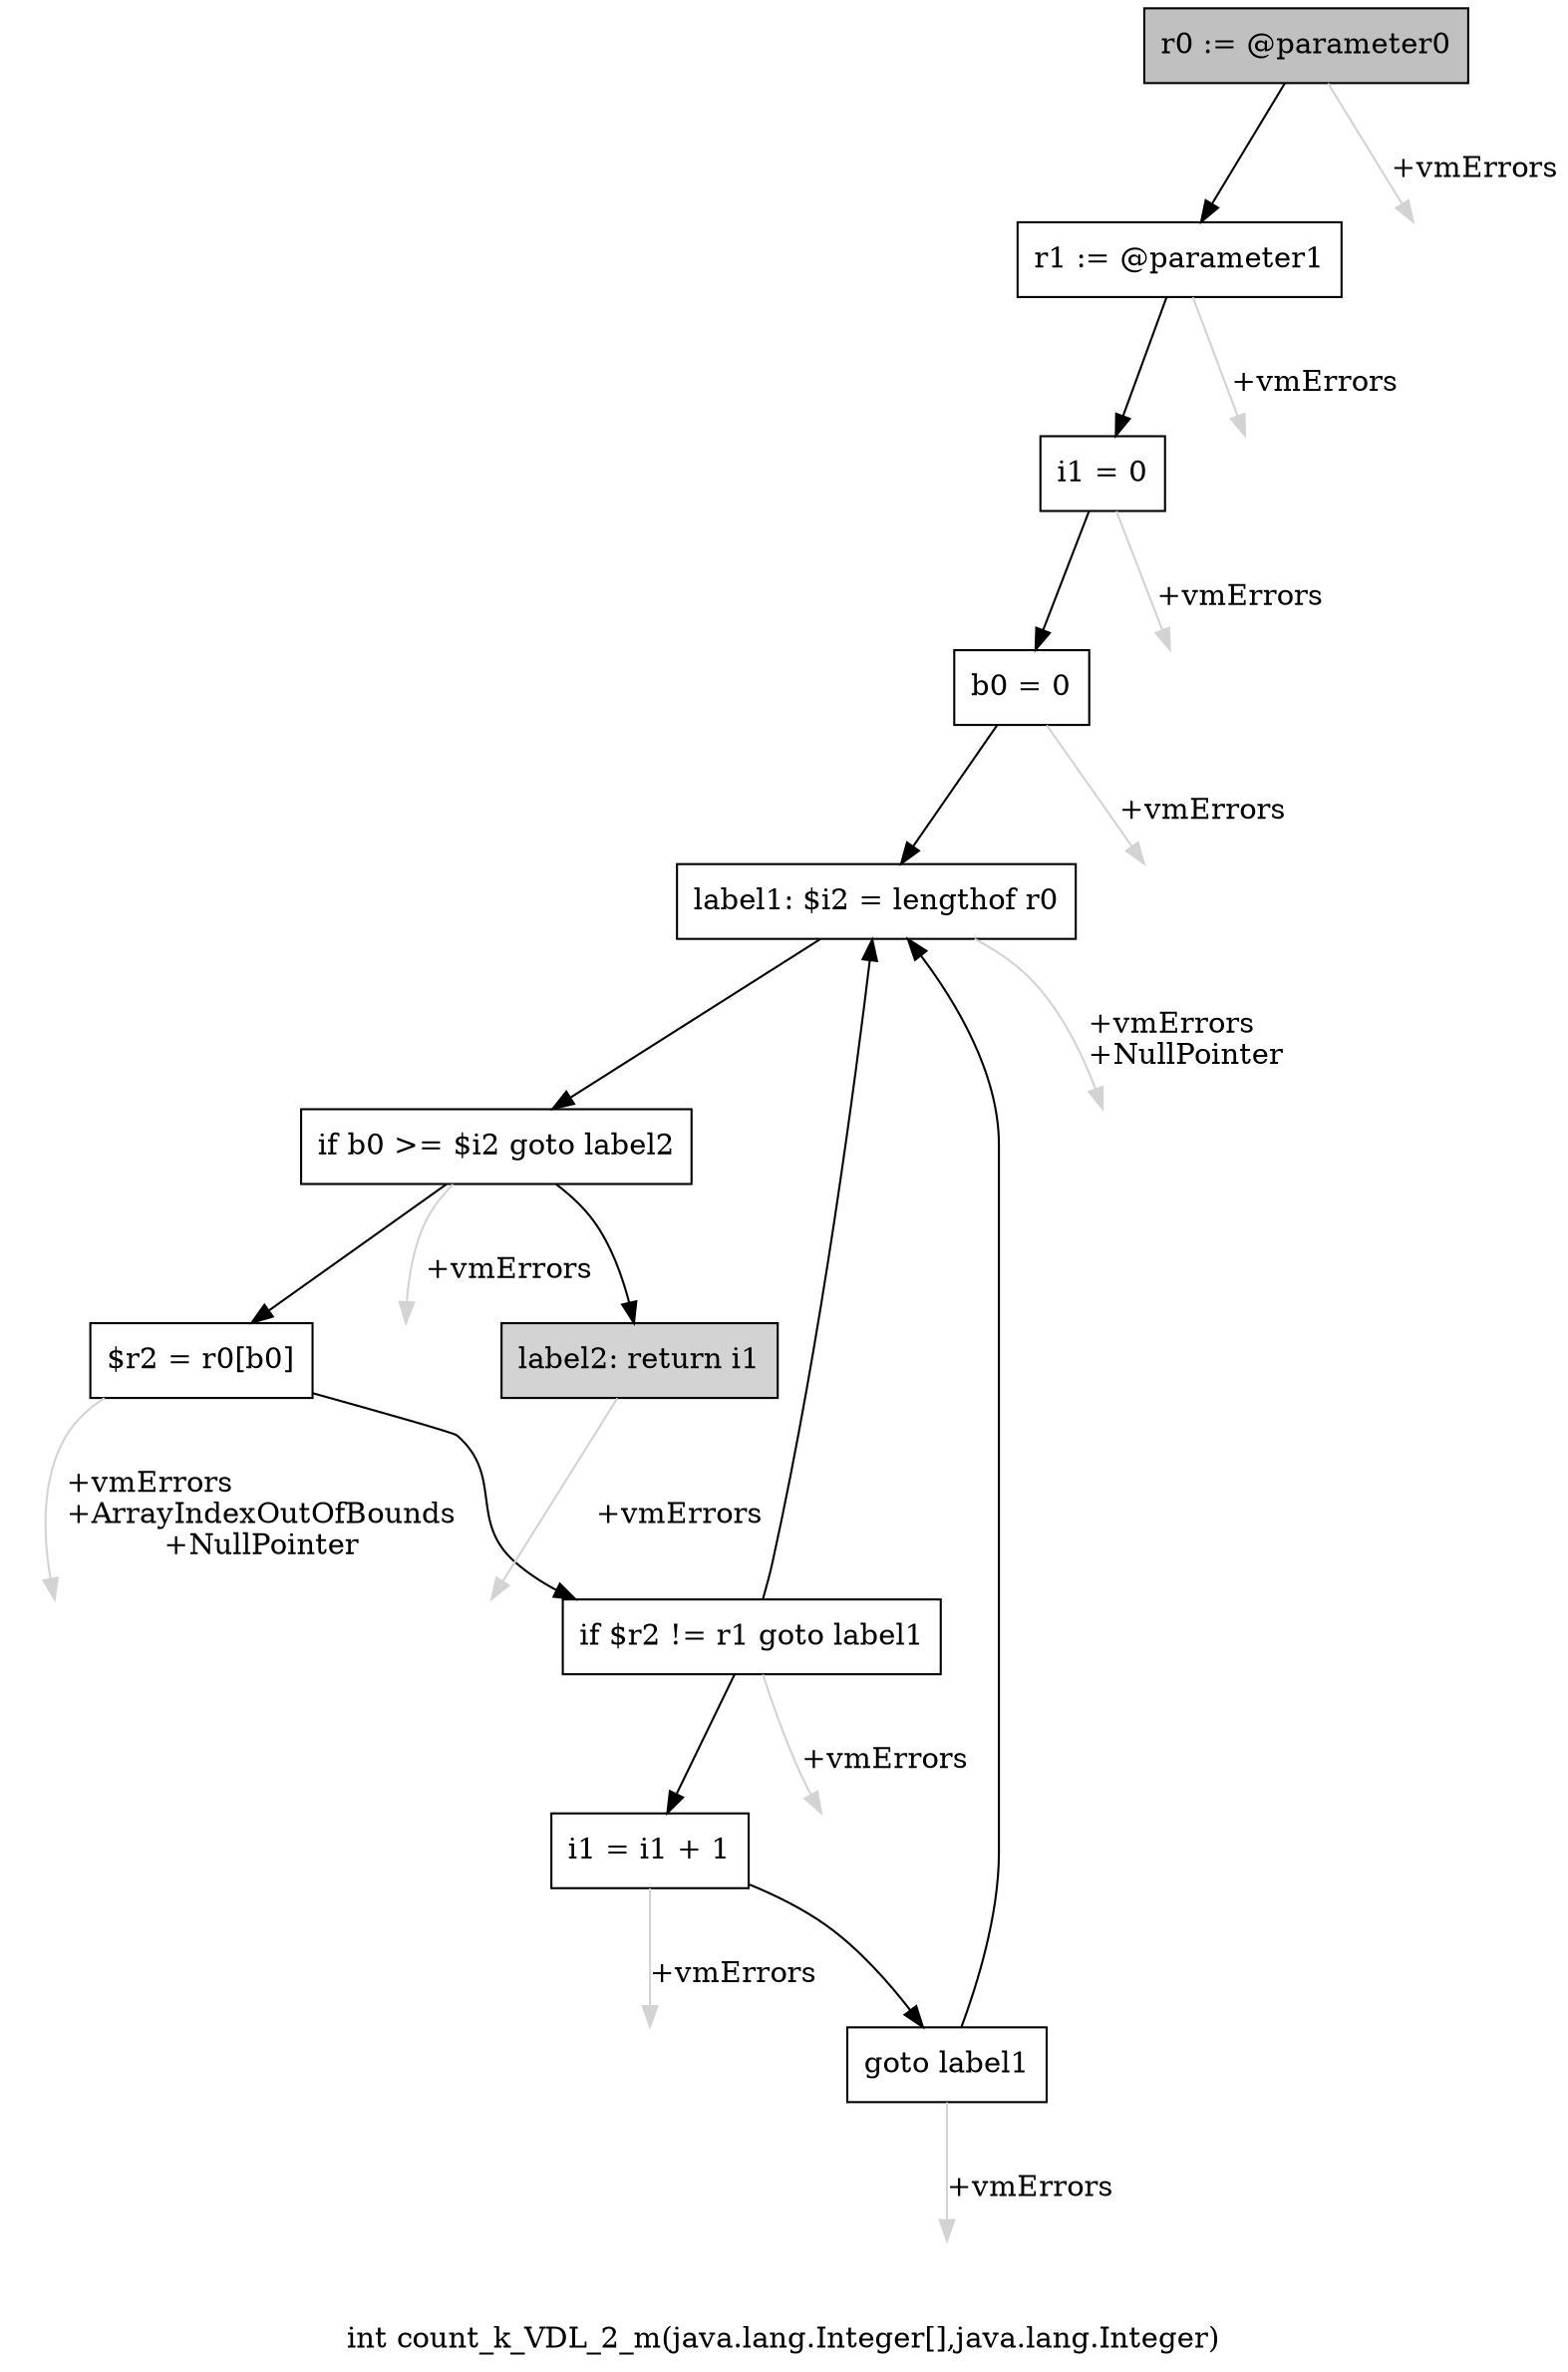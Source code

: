 digraph "int count_k_VDL_2_m(java.lang.Integer[],java.lang.Integer)" {
    label="int count_k_VDL_2_m(java.lang.Integer[],java.lang.Integer)";
    node [shape=box];
    "0" [style=filled,fillcolor=gray,label="r0 := @parameter0",];
    "1" [label="r1 := @parameter1",];
    "0"->"1" [color=black,];
    "11" [style=invis,label="Esc",];
    "0"->"11" [color=lightgray,label="\l+vmErrors",];
    "2" [label="i1 = 0",];
    "1"->"2" [color=black,];
    "12" [style=invis,label="Esc",];
    "1"->"12" [color=lightgray,label="\l+vmErrors",];
    "3" [label="b0 = 0",];
    "2"->"3" [color=black,];
    "13" [style=invis,label="Esc",];
    "2"->"13" [color=lightgray,label="\l+vmErrors",];
    "4" [label="label1: $i2 = lengthof r0",];
    "3"->"4" [color=black,];
    "14" [style=invis,label="Esc",];
    "3"->"14" [color=lightgray,label="\l+vmErrors",];
    "5" [label="if b0 >= $i2 goto label2",];
    "4"->"5" [color=black,];
    "15" [style=invis,label="Esc",];
    "4"->"15" [color=lightgray,label="\l+vmErrors\l+NullPointer",];
    "6" [label="$r2 = r0[b0]",];
    "5"->"6" [color=black,];
    "10" [style=filled,fillcolor=lightgray,label="label2: return i1",];
    "5"->"10" [color=black,];
    "16" [style=invis,label="Esc",];
    "5"->"16" [color=lightgray,label="\l+vmErrors",];
    "7" [label="if $r2 != r1 goto label1",];
    "6"->"7" [color=black,];
    "17" [style=invis,label="Esc",];
    "6"->"17" [color=lightgray,label="\l+vmErrors\l+ArrayIndexOutOfBounds\l+NullPointer",];
    "7"->"4" [color=black,];
    "8" [label="i1 = i1 + 1",];
    "7"->"8" [color=black,];
    "18" [style=invis,label="Esc",];
    "7"->"18" [color=lightgray,label="\l+vmErrors",];
    "9" [label="goto label1",];
    "8"->"9" [color=black,];
    "19" [style=invis,label="Esc",];
    "8"->"19" [color=lightgray,label="\l+vmErrors",];
    "9"->"4" [color=black,];
    "20" [style=invis,label="Esc",];
    "9"->"20" [color=lightgray,label="\l+vmErrors",];
    "21" [style=invis,label="Esc",];
    "10"->"21" [color=lightgray,label="\l+vmErrors",];
}
